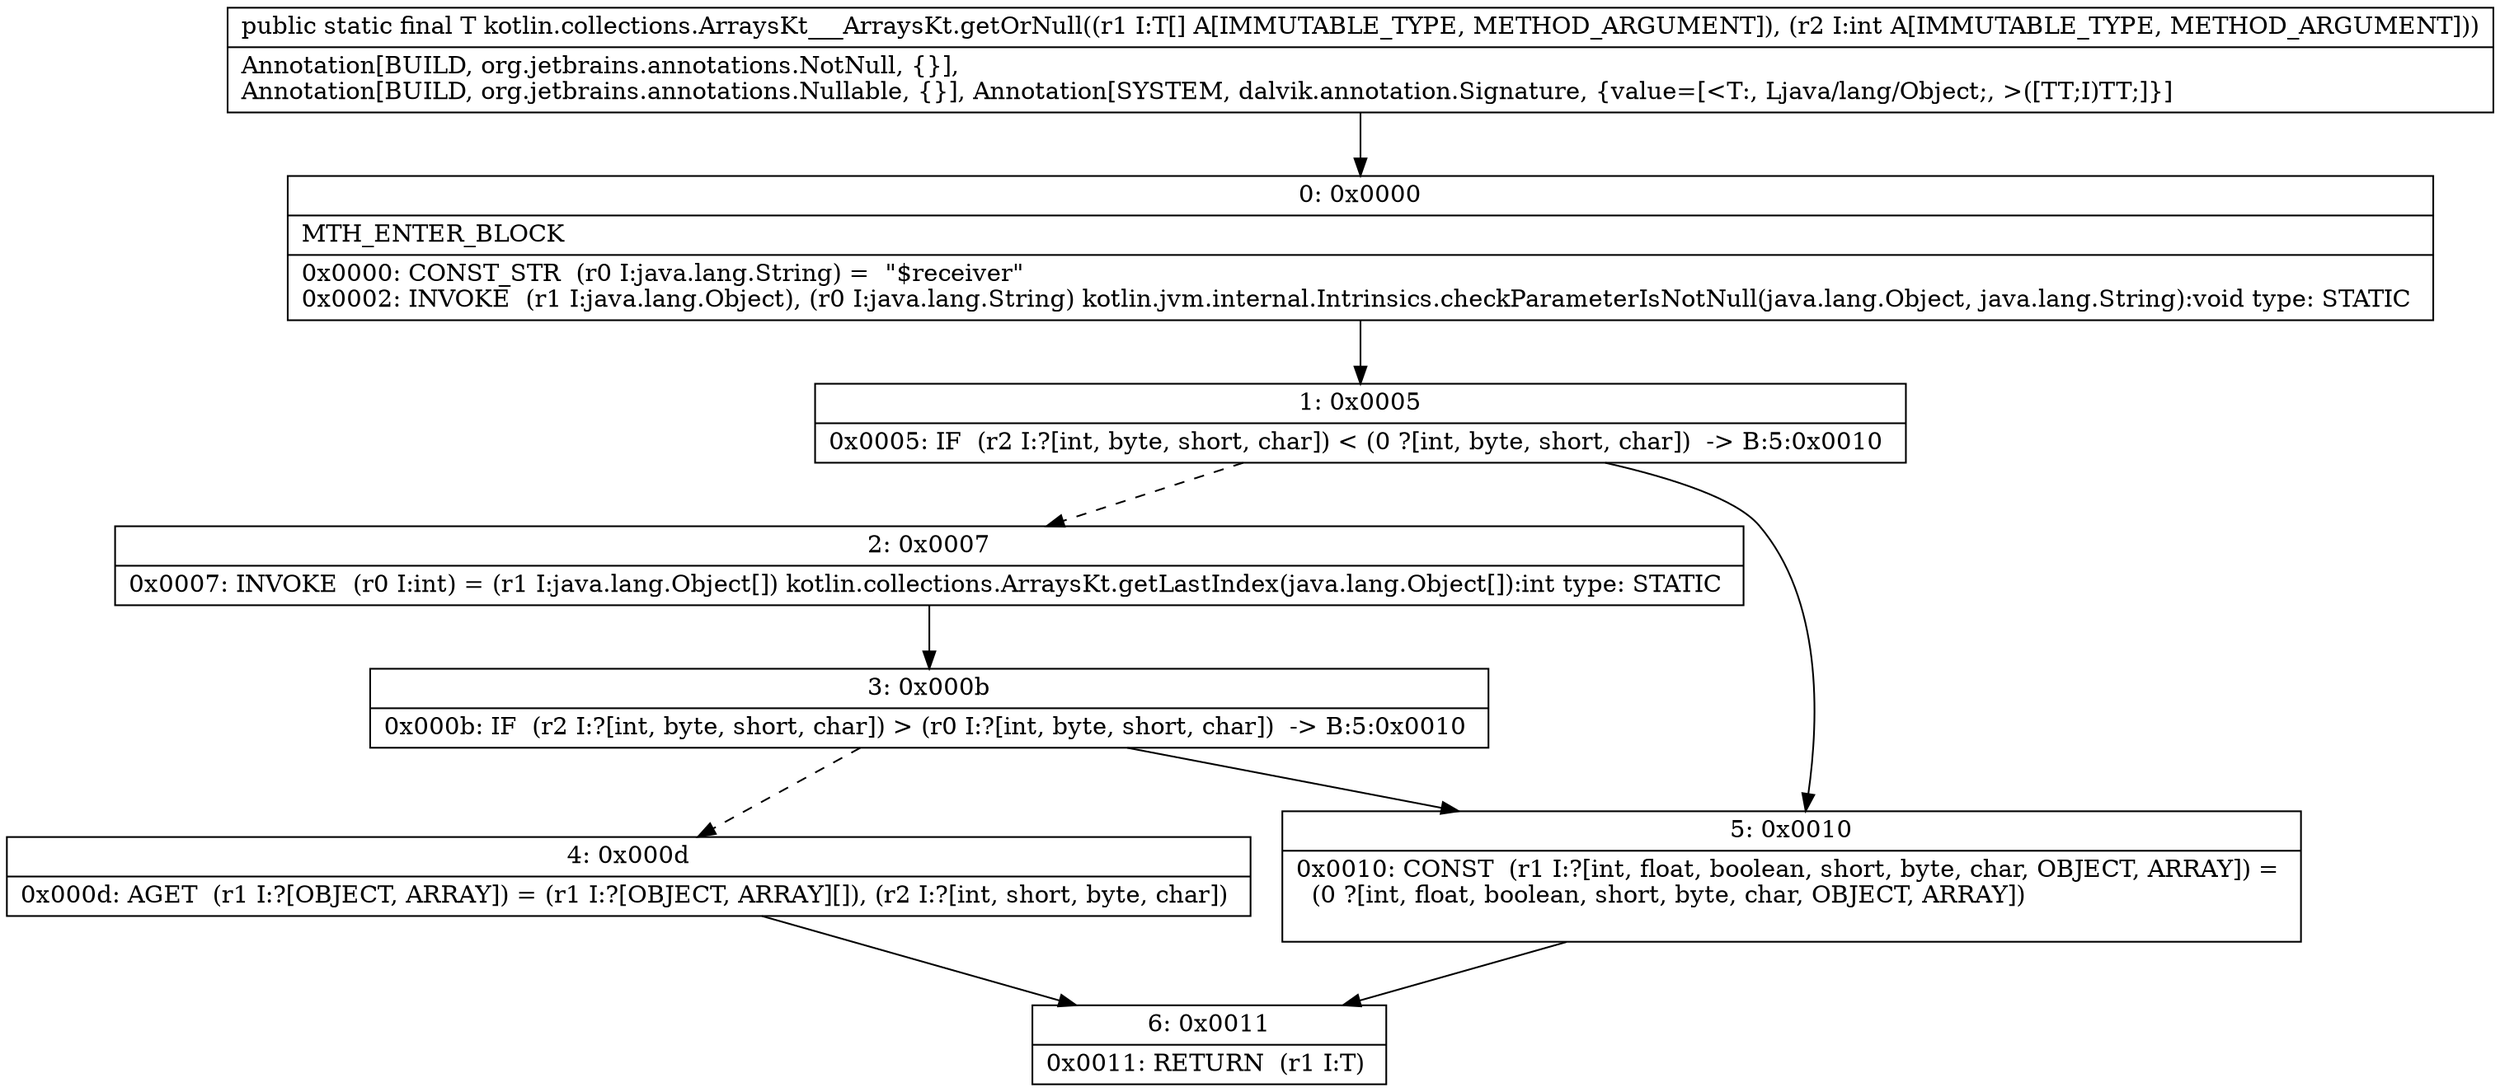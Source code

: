 digraph "CFG forkotlin.collections.ArraysKt___ArraysKt.getOrNull([Ljava\/lang\/Object;I)Ljava\/lang\/Object;" {
Node_0 [shape=record,label="{0\:\ 0x0000|MTH_ENTER_BLOCK\l|0x0000: CONST_STR  (r0 I:java.lang.String) =  \"$receiver\" \l0x0002: INVOKE  (r1 I:java.lang.Object), (r0 I:java.lang.String) kotlin.jvm.internal.Intrinsics.checkParameterIsNotNull(java.lang.Object, java.lang.String):void type: STATIC \l}"];
Node_1 [shape=record,label="{1\:\ 0x0005|0x0005: IF  (r2 I:?[int, byte, short, char]) \< (0 ?[int, byte, short, char])  \-\> B:5:0x0010 \l}"];
Node_2 [shape=record,label="{2\:\ 0x0007|0x0007: INVOKE  (r0 I:int) = (r1 I:java.lang.Object[]) kotlin.collections.ArraysKt.getLastIndex(java.lang.Object[]):int type: STATIC \l}"];
Node_3 [shape=record,label="{3\:\ 0x000b|0x000b: IF  (r2 I:?[int, byte, short, char]) \> (r0 I:?[int, byte, short, char])  \-\> B:5:0x0010 \l}"];
Node_4 [shape=record,label="{4\:\ 0x000d|0x000d: AGET  (r1 I:?[OBJECT, ARRAY]) = (r1 I:?[OBJECT, ARRAY][]), (r2 I:?[int, short, byte, char]) \l}"];
Node_5 [shape=record,label="{5\:\ 0x0010|0x0010: CONST  (r1 I:?[int, float, boolean, short, byte, char, OBJECT, ARRAY]) = \l  (0 ?[int, float, boolean, short, byte, char, OBJECT, ARRAY])\l \l}"];
Node_6 [shape=record,label="{6\:\ 0x0011|0x0011: RETURN  (r1 I:T) \l}"];
MethodNode[shape=record,label="{public static final T kotlin.collections.ArraysKt___ArraysKt.getOrNull((r1 I:T[] A[IMMUTABLE_TYPE, METHOD_ARGUMENT]), (r2 I:int A[IMMUTABLE_TYPE, METHOD_ARGUMENT]))  | Annotation[BUILD, org.jetbrains.annotations.NotNull, \{\}], \lAnnotation[BUILD, org.jetbrains.annotations.Nullable, \{\}], Annotation[SYSTEM, dalvik.annotation.Signature, \{value=[\<T:, Ljava\/lang\/Object;, \>([TT;I)TT;]\}]\l}"];
MethodNode -> Node_0;
Node_0 -> Node_1;
Node_1 -> Node_2[style=dashed];
Node_1 -> Node_5;
Node_2 -> Node_3;
Node_3 -> Node_4[style=dashed];
Node_3 -> Node_5;
Node_4 -> Node_6;
Node_5 -> Node_6;
}

